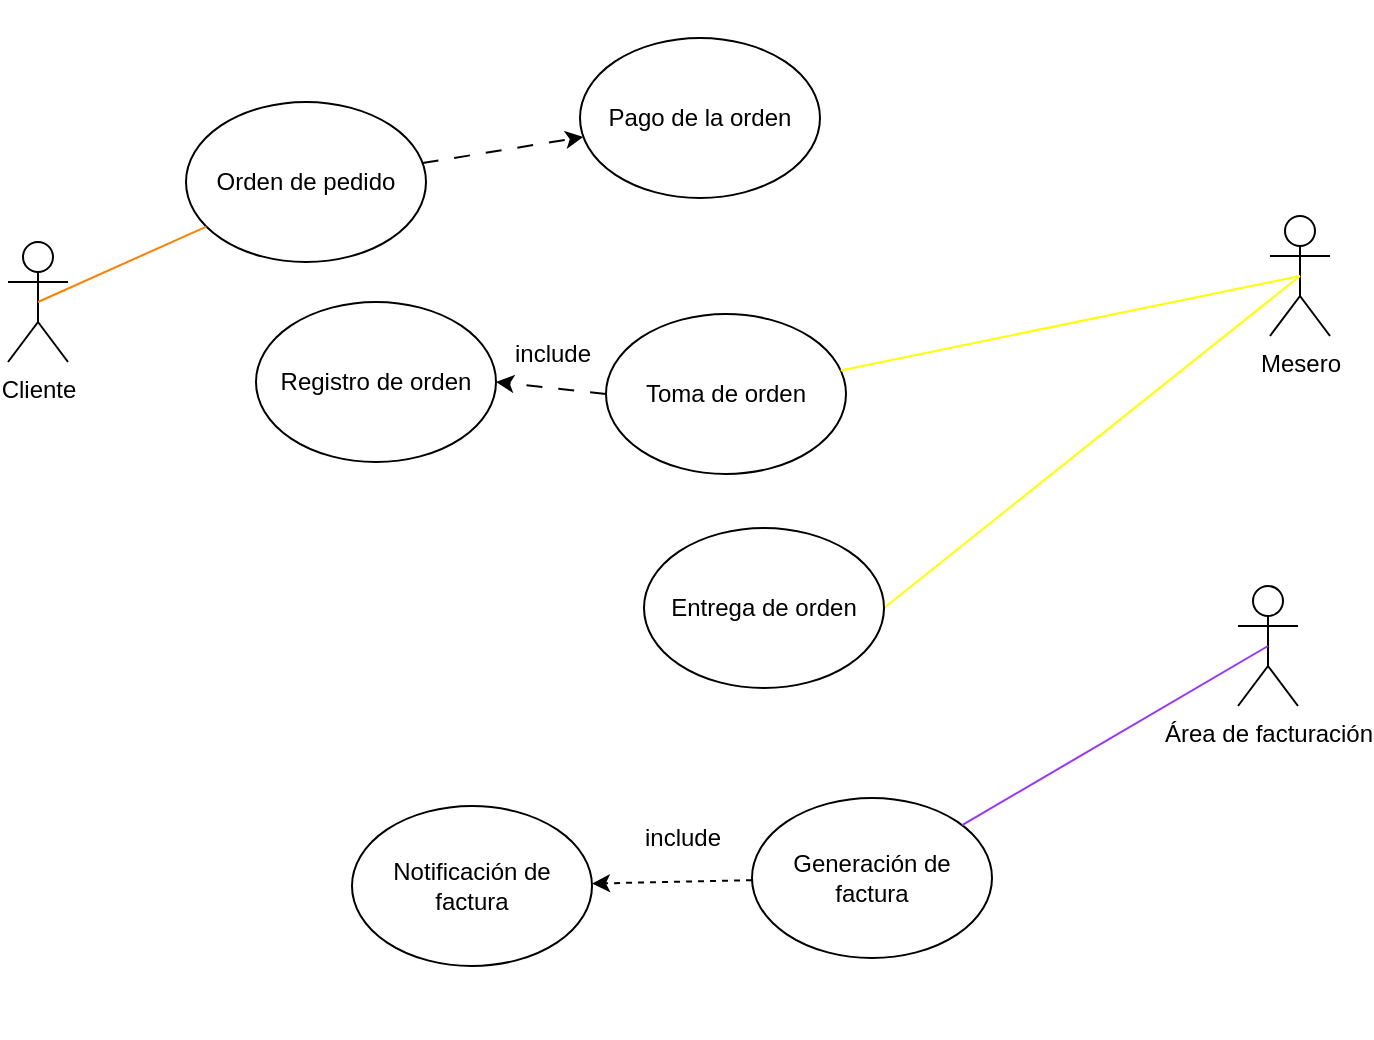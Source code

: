 <mxfile version="24.1.0" type="device" pages="3">
  <diagram name="CasosDeUso" id="M7xr3wcyRH4fqapJd69M">
    <mxGraphModel dx="750" dy="449" grid="0" gridSize="10" guides="1" tooltips="1" connect="1" arrows="1" fold="1" page="0" pageScale="1" pageWidth="827" pageHeight="1169" background="none" math="0" shadow="0">
      <root>
        <mxCell id="0" />
        <mxCell id="1" parent="0" />
        <mxCell id="8EH5IGFYuP0Oyn6NS1UA-30" value="" style="rounded=0;whiteSpace=wrap;html=1;fillColor=none;strokeColor=#FFFFFF;strokeWidth=4;" parent="1" vertex="1">
          <mxGeometry x="206" y="8" width="475" height="515" as="geometry" />
        </mxCell>
        <mxCell id="8EH5IGFYuP0Oyn6NS1UA-1" value="Registro de orden" style="ellipse;whiteSpace=wrap;html=1;" parent="1" vertex="1">
          <mxGeometry x="252" y="157" width="120" height="80" as="geometry" />
        </mxCell>
        <mxCell id="8EH5IGFYuP0Oyn6NS1UA-2" value="Toma de orden" style="ellipse;whiteSpace=wrap;html=1;" parent="1" vertex="1">
          <mxGeometry x="427" y="163" width="120" height="80" as="geometry" />
        </mxCell>
        <mxCell id="8EH5IGFYuP0Oyn6NS1UA-9" value="" style="rounded=0;orthogonalLoop=1;jettySize=auto;html=1;dashed=1;" parent="1" source="8EH5IGFYuP0Oyn6NS1UA-3" target="8EH5IGFYuP0Oyn6NS1UA-4" edge="1">
          <mxGeometry relative="1" as="geometry" />
        </mxCell>
        <mxCell id="8EH5IGFYuP0Oyn6NS1UA-3" value="Generación de factura" style="ellipse;whiteSpace=wrap;html=1;" parent="1" vertex="1">
          <mxGeometry x="500" y="405" width="120" height="80" as="geometry" />
        </mxCell>
        <mxCell id="8EH5IGFYuP0Oyn6NS1UA-4" value="Notificación de factura" style="ellipse;whiteSpace=wrap;html=1;" parent="1" vertex="1">
          <mxGeometry x="300" y="409" width="120" height="80" as="geometry" />
        </mxCell>
        <mxCell id="8EH5IGFYuP0Oyn6NS1UA-13" value="Cliente" style="shape=umlActor;verticalLabelPosition=bottom;verticalAlign=top;html=1;outlineConnect=0;" parent="1" vertex="1">
          <mxGeometry x="128" y="127" width="30" height="60" as="geometry" />
        </mxCell>
        <mxCell id="8EH5IGFYuP0Oyn6NS1UA-19" value="Mesero" style="shape=umlActor;verticalLabelPosition=bottom;verticalAlign=top;html=1;outlineConnect=0;" parent="1" vertex="1">
          <mxGeometry x="759" y="114" width="30" height="60" as="geometry" />
        </mxCell>
        <mxCell id="8EH5IGFYuP0Oyn6NS1UA-20" value="" style="endArrow=none;html=1;rounded=0;entryX=0.5;entryY=0.5;entryDx=0;entryDy=0;entryPerimeter=0;strokeColor=#FFFF00;" parent="1" source="8EH5IGFYuP0Oyn6NS1UA-2" target="8EH5IGFYuP0Oyn6NS1UA-19" edge="1">
          <mxGeometry width="50" height="50" relative="1" as="geometry">
            <mxPoint x="558" y="275" as="sourcePoint" />
            <mxPoint x="608" y="225" as="targetPoint" />
          </mxGeometry>
        </mxCell>
        <mxCell id="8EH5IGFYuP0Oyn6NS1UA-23" value="Área de facturación" style="shape=umlActor;verticalLabelPosition=bottom;verticalAlign=top;html=1;outlineConnect=0;" parent="1" vertex="1">
          <mxGeometry x="743" y="299" width="30" height="60" as="geometry" />
        </mxCell>
        <mxCell id="8EH5IGFYuP0Oyn6NS1UA-32" value="" style="endArrow=classic;html=1;rounded=0;dashed=1;dashPattern=8 8;exitX=0;exitY=0.5;exitDx=0;exitDy=0;entryX=1;entryY=0.5;entryDx=0;entryDy=0;" parent="1" source="8EH5IGFYuP0Oyn6NS1UA-2" target="8EH5IGFYuP0Oyn6NS1UA-1" edge="1">
          <mxGeometry width="50" height="50" relative="1" as="geometry">
            <mxPoint x="478" y="160" as="sourcePoint" />
            <mxPoint x="350.116" y="148.32" as="targetPoint" />
          </mxGeometry>
        </mxCell>
        <mxCell id="8EH5IGFYuP0Oyn6NS1UA-33" value="Orden de pedido" style="ellipse;whiteSpace=wrap;html=1;" parent="1" vertex="1">
          <mxGeometry x="217" y="57" width="120" height="80" as="geometry" />
        </mxCell>
        <mxCell id="EemuT5XTlh5xnBEi4JDt-3" value="Pago de la orden" style="ellipse;whiteSpace=wrap;html=1;" parent="1" vertex="1">
          <mxGeometry x="414" y="25" width="120" height="80" as="geometry" />
        </mxCell>
        <mxCell id="EemuT5XTlh5xnBEi4JDt-7" value="" style="endArrow=none;html=1;rounded=0;exitX=0.5;exitY=0.5;exitDx=0;exitDy=0;exitPerimeter=0;strokeColor=#FF8000;" parent="1" source="8EH5IGFYuP0Oyn6NS1UA-13" target="8EH5IGFYuP0Oyn6NS1UA-33" edge="1">
          <mxGeometry width="50" height="50" relative="1" as="geometry">
            <mxPoint x="33" y="167" as="sourcePoint" />
            <mxPoint x="281" y="258" as="targetPoint" />
          </mxGeometry>
        </mxCell>
        <mxCell id="EemuT5XTlh5xnBEi4JDt-9" value="" style="endArrow=none;html=1;rounded=0;entryX=0.5;entryY=0.5;entryDx=0;entryDy=0;entryPerimeter=0;strokeColor=#9933FF;" parent="1" source="8EH5IGFYuP0Oyn6NS1UA-3" target="8EH5IGFYuP0Oyn6NS1UA-23" edge="1">
          <mxGeometry width="50" height="50" relative="1" as="geometry">
            <mxPoint x="383" y="393" as="sourcePoint" />
            <mxPoint x="768" y="339" as="targetPoint" />
          </mxGeometry>
        </mxCell>
        <mxCell id="EemuT5XTlh5xnBEi4JDt-10" value="" style="endArrow=classic;html=1;rounded=0;dashed=1;dashPattern=8 8;" parent="1" source="8EH5IGFYuP0Oyn6NS1UA-33" target="EemuT5XTlh5xnBEi4JDt-3" edge="1">
          <mxGeometry width="50" height="50" relative="1" as="geometry">
            <mxPoint x="394" y="278" as="sourcePoint" />
            <mxPoint x="446" y="279" as="targetPoint" />
          </mxGeometry>
        </mxCell>
        <mxCell id="ghJok0T495TV72HKHVQO-1" value="" style="endArrow=none;html=1;rounded=0;entryX=0.5;entryY=0.5;entryDx=0;entryDy=0;entryPerimeter=0;strokeColor=#FFFF00;exitX=1;exitY=0.5;exitDx=0;exitDy=0;" parent="1" source="JSY6znA_VenreNKL_Xk7-1" target="8EH5IGFYuP0Oyn6NS1UA-19" edge="1">
          <mxGeometry width="50" height="50" relative="1" as="geometry">
            <mxPoint x="556" y="257" as="sourcePoint" />
            <mxPoint x="784" y="154" as="targetPoint" />
          </mxGeometry>
        </mxCell>
        <mxCell id="ubxx2xAviYEVsf6ttLy--1" value="include" style="text;html=1;align=center;verticalAlign=middle;resizable=0;points=[];autosize=1;strokeColor=none;fillColor=none;" vertex="1" parent="1">
          <mxGeometry x="372" y="170" width="55" height="26" as="geometry" />
        </mxCell>
        <mxCell id="ubxx2xAviYEVsf6ttLy--10" value="include" style="text;html=1;align=center;verticalAlign=middle;resizable=0;points=[];autosize=1;strokeColor=none;fillColor=none;" vertex="1" parent="1">
          <mxGeometry x="437" y="412" width="55" height="26" as="geometry" />
        </mxCell>
        <mxCell id="JSY6znA_VenreNKL_Xk7-1" value="Entrega de orden" style="ellipse;whiteSpace=wrap;html=1;" vertex="1" parent="1">
          <mxGeometry x="446" y="270" width="120" height="80" as="geometry" />
        </mxCell>
      </root>
    </mxGraphModel>
  </diagram>
  <diagram id="-bg8EbSSZk-wTPE3BFo6" name="Actividad">
    <mxGraphModel dx="1355" dy="572" grid="0" gridSize="10" guides="1" tooltips="1" connect="1" arrows="1" fold="1" page="0" pageScale="1" pageWidth="1169" pageHeight="827" math="0" shadow="0">
      <root>
        <mxCell id="0" />
        <mxCell id="1" parent="0" />
        <mxCell id="DEKgCuAefPtDbF7lHRT2-7" value="" style="rounded=0;whiteSpace=wrap;html=1;labelBackgroundColor=none;" vertex="1" parent="1">
          <mxGeometry x="324" y="62" width="168" height="1209" as="geometry" />
        </mxCell>
        <mxCell id="DEKgCuAefPtDbF7lHRT2-2" value="" style="rounded=0;whiteSpace=wrap;html=1;labelBackgroundColor=none;" vertex="1" parent="1">
          <mxGeometry x="156" y="62" width="168" height="1209" as="geometry" />
        </mxCell>
        <mxCell id="DEKgCuAefPtDbF7lHRT2-1" value="" style="rounded=0;whiteSpace=wrap;html=1;labelBackgroundColor=none;" vertex="1" parent="1">
          <mxGeometry x="-12" y="62" width="168" height="1209" as="geometry" />
        </mxCell>
        <mxCell id="HawwJjXSaqNLG4ZX-L9v-1" value="Cliente" style="shape=umlActor;verticalLabelPosition=bottom;verticalAlign=top;html=1;outlineConnect=0;align=center;fontSize=15;" vertex="1" parent="1">
          <mxGeometry x="63" y="80" width="30" height="60" as="geometry" />
        </mxCell>
        <mxCell id="HawwJjXSaqNLG4ZX-L9v-2" value="Empleado" style="shape=umlActor;verticalLabelPosition=bottom;verticalAlign=top;html=1;outlineConnect=0;align=center;fontSize=15;" vertex="1" parent="1">
          <mxGeometry x="225" y="80" width="30" height="60" as="geometry" />
        </mxCell>
        <mxCell id="HawwJjXSaqNLG4ZX-L9v-5" value="Ordena un pedido" style="rounded=0;whiteSpace=wrap;html=1;fontSize=15;align=center;" vertex="1" parent="1">
          <mxGeometry x="26.5" y="269" width="103" height="48" as="geometry" />
        </mxCell>
        <mxCell id="HawwJjXSaqNLG4ZX-L9v-10" value="" style="endArrow=classic;html=1;rounded=0;entryX=0.5;entryY=0;entryDx=0;entryDy=0;exitX=0.499;exitY=1.035;exitDx=0;exitDy=0;exitPerimeter=0;align=center;edgeStyle=orthogonalEdgeStyle;fontSize=15;" edge="1" parent="1" source="HawwJjXSaqNLG4ZX-L9v-5" target="BiClbTwsQ1hXXa7gSCtD-1">
          <mxGeometry width="50" height="50" relative="1" as="geometry">
            <mxPoint x="7" y="402" as="sourcePoint" />
            <mxPoint x="57" y="352" as="targetPoint" />
            <Array as="points">
              <mxPoint x="78" y="341" />
              <mxPoint x="251" y="341" />
            </Array>
          </mxGeometry>
        </mxCell>
        <mxCell id="HawwJjXSaqNLG4ZX-L9v-12" value="Inicio" style="ellipse;whiteSpace=wrap;html=1;align=center;fontSize=15;" vertex="1" parent="1">
          <mxGeometry x="43.21" y="196" width="65.58" height="47" as="geometry" />
        </mxCell>
        <mxCell id="HawwJjXSaqNLG4ZX-L9v-13" value="" style="endArrow=classic;html=1;rounded=0;entryX=0.481;entryY=0.006;entryDx=0;entryDy=0;entryPerimeter=0;exitX=0.51;exitY=1.034;exitDx=0;exitDy=0;exitPerimeter=0;align=center;fontSize=15;" edge="1" parent="1" source="HawwJjXSaqNLG4ZX-L9v-12" target="HawwJjXSaqNLG4ZX-L9v-5">
          <mxGeometry width="50" height="50" relative="1" as="geometry">
            <mxPoint x="89" y="338" as="sourcePoint" />
            <mxPoint x="89" y="370" as="targetPoint" />
          </mxGeometry>
        </mxCell>
        <mxCell id="BiClbTwsQ1hXXa7gSCtD-1" value="Toma la orden del cliente" style="rounded=0;whiteSpace=wrap;html=1;fontSize=15;align=center;" vertex="1" parent="1">
          <mxGeometry x="181" y="372" width="139.5" height="53" as="geometry" />
        </mxCell>
        <mxCell id="xvkjPii-5fU7fH1WjLS0-1" value="Realiza el pago de la orden" style="rounded=0;whiteSpace=wrap;html=1;fontSize=15;align=center;" vertex="1" parent="1">
          <mxGeometry x="2.25" y="485" width="139.5" height="53.5" as="geometry" />
        </mxCell>
        <mxCell id="xvkjPii-5fU7fH1WjLS0-2" value="" style="endArrow=classic;html=1;rounded=0;entryX=0.5;entryY=0;entryDx=0;entryDy=0;exitX=0.5;exitY=1;exitDx=0;exitDy=0;align=center;edgeStyle=orthogonalEdgeStyle;fontSize=15;" edge="1" parent="1" source="BiClbTwsQ1hXXa7gSCtD-1" target="xvkjPii-5fU7fH1WjLS0-1">
          <mxGeometry width="50" height="50" relative="1" as="geometry">
            <mxPoint x="88" y="328" as="sourcePoint" />
            <mxPoint x="251" y="384" as="targetPoint" />
          </mxGeometry>
        </mxCell>
        <mxCell id="D7wbWra9kauXvtd11d8C-1" value="Registra la orden en el sistema" style="rounded=0;whiteSpace=wrap;html=1;fontSize=15;align=center;" vertex="1" parent="1">
          <mxGeometry x="173.5" y="586" width="139.5" height="49.5" as="geometry" />
        </mxCell>
        <mxCell id="D7wbWra9kauXvtd11d8C-2" value="" style="endArrow=classic;html=1;rounded=0;entryX=0.5;entryY=0;entryDx=0;entryDy=0;exitX=0.5;exitY=1;exitDx=0;exitDy=0;align=center;edgeStyle=orthogonalEdgeStyle;fontSize=15;" edge="1" parent="1" source="xvkjPii-5fU7fH1WjLS0-1" target="D7wbWra9kauXvtd11d8C-1">
          <mxGeometry width="50" height="50" relative="1" as="geometry">
            <mxPoint x="251" y="422" as="sourcePoint" />
            <mxPoint x="86" y="464" as="targetPoint" />
          </mxGeometry>
        </mxCell>
        <mxCell id="O5jPrnbELdZbt1K0ptQS-1" value="Genera la factura" style="rounded=0;whiteSpace=wrap;html=1;fontSize=15;align=center;" vertex="1" parent="1">
          <mxGeometry x="343" y="711" width="139.5" height="38.5" as="geometry" />
        </mxCell>
        <mxCell id="xaGqrmXuIJB6IrG0UZe_-1" value="" style="endArrow=classic;html=1;rounded=0;entryX=0.5;entryY=0;entryDx=0;entryDy=0;exitX=0.5;exitY=1;exitDx=0;exitDy=0;align=center;edgeStyle=orthogonalEdgeStyle;fontSize=15;" edge="1" parent="1" source="D7wbWra9kauXvtd11d8C-1" target="O5jPrnbELdZbt1K0ptQS-1">
          <mxGeometry width="50" height="50" relative="1" as="geometry">
            <mxPoint x="86" y="503" as="sourcePoint" />
            <mxPoint x="251" y="545" as="targetPoint" />
          </mxGeometry>
        </mxCell>
        <mxCell id="xaGqrmXuIJB6IrG0UZe_-2" value="" style="endArrow=classic;html=1;rounded=0;exitX=0.5;exitY=1;exitDx=0;exitDy=0;align=center;edgeStyle=orthogonalEdgeStyle;entryX=0.5;entryY=0;entryDx=0;entryDy=0;fontSize=15;" edge="1" parent="1" source="O5jPrnbELdZbt1K0ptQS-1" target="xaGqrmXuIJB6IrG0UZe_-3">
          <mxGeometry width="50" height="50" relative="1" as="geometry">
            <mxPoint x="251" y="584" as="sourcePoint" />
            <mxPoint x="543" y="703" as="targetPoint" />
          </mxGeometry>
        </mxCell>
        <mxCell id="xaGqrmXuIJB6IrG0UZe_-3" value="Recibe la factura por correo electrónico" style="rounded=0;whiteSpace=wrap;html=1;fontSize=15;align=center;" vertex="1" parent="1">
          <mxGeometry x="2.5" y="797" width="139.5" height="68.5" as="geometry" />
        </mxCell>
        <mxCell id="718BlRoZji5p5p7A8KLT-3" value="" style="endArrow=classic;html=1;rounded=0;exitX=0.5;exitY=1;exitDx=0;exitDy=0;align=center;edgeStyle=orthogonalEdgeStyle;entryX=0.5;entryY=0;entryDx=0;entryDy=0;fontSize=15;" edge="1" target="vk_D2eKc7GZDCCosbuAC-1" parent="1" source="xaGqrmXuIJB6IrG0UZe_-3">
          <mxGeometry width="50" height="50" relative="1" as="geometry">
            <mxPoint x="920.75" y="752.5" as="sourcePoint" />
            <mxPoint x="574.5" y="807" as="targetPoint" />
          </mxGeometry>
        </mxCell>
        <mxCell id="vk_D2eKc7GZDCCosbuAC-1" value="Recibe la notificación de orden lista para ser entregada&lt;div style=&quot;font-size: 15px;&quot;&gt;&lt;br style=&quot;font-size: 15px;&quot;&gt;&lt;/div&gt;&lt;div style=&quot;font-size: 15px;&quot;&gt;Entrega la orden al cliente&lt;/div&gt;" style="rounded=0;whiteSpace=wrap;html=1;fontSize=15;align=left;" vertex="1" parent="1">
          <mxGeometry x="167" y="903" width="146" height="142" as="geometry" />
        </mxCell>
        <mxCell id="vk_D2eKc7GZDCCosbuAC-3" value="Recibe la orden" style="rounded=0;whiteSpace=wrap;html=1;fontSize=15;align=center;" vertex="1" parent="1">
          <mxGeometry x="-7" y="1098" width="149" height="44" as="geometry" />
        </mxCell>
        <mxCell id="vk_D2eKc7GZDCCosbuAC-4" value="" style="endArrow=classic;html=1;rounded=0;exitX=0.5;exitY=1;exitDx=0;exitDy=0;align=center;edgeStyle=orthogonalEdgeStyle;entryX=0.5;entryY=0;entryDx=0;entryDy=0;fontSize=15;" edge="1" parent="1" target="vk_D2eKc7GZDCCosbuAC-3" source="vk_D2eKc7GZDCCosbuAC-1">
          <mxGeometry width="50" height="50" relative="1" as="geometry">
            <mxPoint x="43.21" y="1080" as="sourcePoint" />
            <mxPoint x="1027.96" y="1127.5" as="targetPoint" />
          </mxGeometry>
        </mxCell>
        <mxCell id="vk_D2eKc7GZDCCosbuAC-5" value="Inicio" style="ellipse;whiteSpace=wrap;html=1;align=center;fontSize=15;" vertex="1" parent="1">
          <mxGeometry x="34.71" y="1186" width="65.58" height="47" as="geometry" />
        </mxCell>
        <mxCell id="vk_D2eKc7GZDCCosbuAC-6" value="" style="endArrow=classic;html=1;rounded=0;exitX=0.5;exitY=1;exitDx=0;exitDy=0;align=center;edgeStyle=orthogonalEdgeStyle;entryX=0.5;entryY=0;entryDx=0;entryDy=0;fontSize=15;" edge="1" parent="1" source="vk_D2eKc7GZDCCosbuAC-3" target="vk_D2eKc7GZDCCosbuAC-5">
          <mxGeometry width="50" height="50" relative="1" as="geometry">
            <mxPoint x="246" y="1044" as="sourcePoint" />
            <mxPoint x="78" y="1108" as="targetPoint" />
          </mxGeometry>
        </mxCell>
        <mxCell id="DEKgCuAefPtDbF7lHRT2-6" value="Area de facturación" style="shape=umlActor;verticalLabelPosition=bottom;verticalAlign=top;html=1;outlineConnect=0;align=center;fontSize=15;" vertex="1" parent="1">
          <mxGeometry x="402" y="80" width="30" height="60" as="geometry" />
        </mxCell>
      </root>
    </mxGraphModel>
  </diagram>
  <diagram id="LtLmhWDH3AjJUgsN26qJ" name="Fishbone">
    <mxGraphModel dx="1450" dy="629" grid="0" gridSize="10" guides="1" tooltips="1" connect="1" arrows="1" fold="1" page="0" pageScale="1" pageWidth="1169" pageHeight="827" math="0" shadow="0">
      <root>
        <mxCell id="0" />
        <mxCell id="1" parent="0" />
        <mxCell id="f-u8kLZKbLNunlwttWpa-1" value="Iniciar Sesión" style="whiteSpace=wrap;strokeWidth=2;fontSize=14;fontFamily=Verdana;fontStyle=1" vertex="1" parent="1">
          <mxGeometry x="27" y="127" width="132.46" height="60" as="geometry" />
        </mxCell>
        <mxCell id="f-u8kLZKbLNunlwttWpa-2" value="Plataforma" style="whiteSpace=wrap;strokeWidth=2;fontSize=14;fontFamily=Verdana;fontStyle=0" vertex="1" parent="1">
          <mxGeometry x="-104.002" y="550" width="120" height="60" as="geometry" />
        </mxCell>
        <mxCell id="f-u8kLZKbLNunlwttWpa-3" value="Sistema de alquileres" style="whiteSpace=wrap;strokeWidth=3;fontSize=13;fontFamily=Verdana;" vertex="1" parent="1">
          <mxGeometry x="1366" y="355" width="120" height="60" as="geometry" />
        </mxCell>
        <mxCell id="f-u8kLZKbLNunlwttWpa-4" value="" style="edgeStyle=none;strokeWidth=4;fontSize=13;fontFamily=Verdana;" edge="1" parent="1" target="f-u8kLZKbLNunlwttWpa-3">
          <mxGeometry width="100" height="100" relative="1" as="geometry">
            <mxPoint x="209" y="376" as="sourcePoint" />
            <mxPoint x="329" y="326" as="targetPoint" />
          </mxGeometry>
        </mxCell>
        <mxCell id="f-u8kLZKbLNunlwttWpa-5" value="" style="edgeStyle=none;exitX=0.5;exitY=1;strokeWidth=3;fontSize=13;fontFamily=Verdana;" edge="1" parent="1" source="f-u8kLZKbLNunlwttWpa-1">
          <mxGeometry width="100" height="100" relative="1" as="geometry">
            <mxPoint x="185.458" y="286" as="sourcePoint" />
            <mxPoint x="245.458" y="376" as="targetPoint" />
          </mxGeometry>
        </mxCell>
        <mxCell id="f-u8kLZKbLNunlwttWpa-6" value="" style="edgeStyle=none;exitX=0.503;exitY=-0.012;strokeWidth=3;exitDx=0;exitDy=0;exitPerimeter=0;fontSize=13;fontFamily=Verdana;" edge="1" parent="1" source="f-u8kLZKbLNunlwttWpa-2">
          <mxGeometry width="100" height="100" relative="1" as="geometry">
            <mxPoint x="185.458" y="496" as="sourcePoint" />
            <mxPoint x="245.458" y="376" as="targetPoint" />
          </mxGeometry>
        </mxCell>
        <mxCell id="f-u8kLZKbLNunlwttWpa-7" value="" style="edgeStyle=none;endArrow=none;strokeWidth=2;fontSize=13;fontFamily=Verdana;" edge="1" parent="1" source="f-u8kLZKbLNunlwttWpa-12">
          <mxGeometry width="100" height="100" relative="1" as="geometry">
            <mxPoint x="-77.482" y="236.47" as="sourcePoint" />
            <mxPoint x="131" y="234" as="targetPoint" />
          </mxGeometry>
        </mxCell>
        <mxCell id="f-u8kLZKbLNunlwttWpa-8" value="" style="edgeStyle=none;endArrow=none;strokeWidth=2;entryX=-0.057;entryY=0.486;entryDx=0;entryDy=0;entryPerimeter=0;fontSize=13;fontFamily=Verdana;" edge="1" parent="1" target="f-u8kLZKbLNunlwttWpa-16">
          <mxGeometry width="100" height="100" relative="1" as="geometry">
            <mxPoint x="116.518" y="234.47" as="sourcePoint" />
            <mxPoint x="176.518" y="234.47" as="targetPoint" />
          </mxGeometry>
        </mxCell>
        <mxCell id="f-u8kLZKbLNunlwttWpa-9" value="" style="edgeStyle=none;endArrow=none;strokeWidth=2;exitX=1.047;exitY=0.452;exitDx=0;exitDy=0;exitPerimeter=0;fontSize=13;fontFamily=Verdana;" edge="1" parent="1" source="f-u8kLZKbLNunlwttWpa-13">
          <mxGeometry width="100" height="100" relative="1" as="geometry">
            <mxPoint x="-76.003" y="478.76" as="sourcePoint" />
            <mxPoint x="77" y="475" as="targetPoint" />
          </mxGeometry>
        </mxCell>
        <mxCell id="f-u8kLZKbLNunlwttWpa-10" value="" style="edgeStyle=none;endArrow=none;exitX=0.533;exitY=1.062;exitDx=0;exitDy=0;exitPerimeter=0;fontSize=13;fontFamily=Verdana;" edge="1" parent="1" source="f-u8kLZKbLNunlwttWpa-15">
          <mxGeometry width="100" height="100" relative="1" as="geometry">
            <mxPoint x="-53" y="256" as="sourcePoint" />
            <mxPoint x="35" y="235" as="targetPoint" />
          </mxGeometry>
        </mxCell>
        <mxCell id="f-u8kLZKbLNunlwttWpa-11" value="" style="edgeStyle=none;endArrow=none;exitX=0.512;exitY=-0.13;exitDx=0;exitDy=0;exitPerimeter=0;fontSize=13;fontFamily=Verdana;" edge="1" parent="1" source="f-u8kLZKbLNunlwttWpa-14">
          <mxGeometry width="100" height="100" relative="1" as="geometry">
            <mxPoint x="-99.445" y="255.672" as="sourcePoint" />
            <mxPoint x="-71.212" y="237.47" as="targetPoint" />
          </mxGeometry>
        </mxCell>
        <mxCell id="f-u8kLZKbLNunlwttWpa-12" value="Autenticación&#xa;de usuarios" style="text;spacingTop=-5;fontSize=13;align=center;verticalAlign=middle;points=[];fontStyle=1;fontFamily=Verdana;" vertex="1" parent="1">
          <mxGeometry x="-212" y="216" width="107.46" height="38" as="geometry" />
        </mxCell>
        <mxCell id="f-u8kLZKbLNunlwttWpa-13" value="Interfaz web" style="text;spacingTop=-5;fontSize=13;align=center;verticalAlign=middle;points=[];fontStyle=1;fontFamily=Verdana;" vertex="1" parent="1">
          <mxGeometry x="-230" y="463" width="108.46" height="25" as="geometry" />
        </mxCell>
        <mxCell id="f-u8kLZKbLNunlwttWpa-14" value="Validación de&#xa;credenciales" style="text;spacingTop=-5;fontSize=13;align=center;verticalAlign=middle;points=[];fontFamily=Verdana;" vertex="1" parent="1">
          <mxGeometry x="-80" y="274" width="96" height="44" as="geometry" />
        </mxCell>
        <mxCell id="f-u8kLZKbLNunlwttWpa-15" value="Control de acceso&#xa;al sistema" style="text;spacingTop=-5;fontSize=13;align=center;verticalAlign=middle;points=[];fontFamily=Verdana;" vertex="1" parent="1">
          <mxGeometry x="-104" y="175" width="125" height="35" as="geometry" />
        </mxCell>
        <mxCell id="f-u8kLZKbLNunlwttWpa-16" value="Recuperación&#xa;de contraseña" style="text;spacingTop=-5;fontSize=13;align=center;verticalAlign=middle;points=[];fontStyle=1;fontFamily=Verdana;" vertex="1" parent="1">
          <mxGeometry x="294" y="210" width="130" height="41" as="geometry" />
        </mxCell>
        <mxCell id="f-u8kLZKbLNunlwttWpa-17" value="Solicitud de alquiler" style="whiteSpace=wrap;strokeWidth=2;fontSize=14;fontFamily=Verdana;fontStyle=0" vertex="1" parent="1">
          <mxGeometry x="509" y="111.0" width="120" height="60" as="geometry" />
        </mxCell>
        <mxCell id="f-u8kLZKbLNunlwttWpa-18" value="" style="edgeStyle=none;exitX=0.5;exitY=1;strokeWidth=3;fontSize=13;fontFamily=Verdana;" edge="1" parent="1" source="f-u8kLZKbLNunlwttWpa-17">
          <mxGeometry width="100" height="100" relative="1" as="geometry">
            <mxPoint x="600" y="295.0" as="sourcePoint" />
            <mxPoint x="658" y="379" as="targetPoint" />
          </mxGeometry>
        </mxCell>
        <mxCell id="f-u8kLZKbLNunlwttWpa-19" value="" style="edgeStyle=none;exitX=0.493;exitY=0.002;strokeWidth=3;exitDx=0;exitDy=0;exitPerimeter=0;fontSize=13;fontFamily=Verdana;" edge="1" parent="1" source="f-u8kLZKbLNunlwttWpa-37">
          <mxGeometry width="100" height="100" relative="1" as="geometry">
            <mxPoint x="600.0" y="505.0" as="sourcePoint" />
            <mxPoint x="660" y="385.0" as="targetPoint" />
          </mxGeometry>
        </mxCell>
        <mxCell id="f-u8kLZKbLNunlwttWpa-20" value="" style="edgeStyle=none;endArrow=none;strokeWidth=2;exitX=1.032;exitY=0.507;exitDx=0;exitDy=0;exitPerimeter=0;entryX=-0.069;entryY=0.511;entryDx=0;entryDy=0;entryPerimeter=0;fontSize=13;fontFamily=Verdana;" edge="1" parent="1" source="f-u8kLZKbLNunlwttWpa-23" target="f-u8kLZKbLNunlwttWpa-26">
          <mxGeometry width="100" height="100" relative="1" as="geometry">
            <mxPoint x="499.0" y="285.0" as="sourcePoint" />
            <mxPoint x="606" y="290" as="targetPoint" />
          </mxGeometry>
        </mxCell>
        <mxCell id="f-u8kLZKbLNunlwttWpa-21" value="" style="edgeStyle=none;endArrow=none;exitX=0.439;exitY=0.993;exitDx=0;exitDy=0;exitPerimeter=0;fontSize=13;fontFamily=Verdana;" edge="1" parent="1" source="f-u8kLZKbLNunlwttWpa-25">
          <mxGeometry width="100" height="100" relative="1" as="geometry">
            <mxPoint x="529.0" y="305.0" as="sourcePoint" />
            <mxPoint x="524" y="285" as="targetPoint" />
          </mxGeometry>
        </mxCell>
        <mxCell id="f-u8kLZKbLNunlwttWpa-22" value="" style="edgeStyle=none;endArrow=none;exitX=0.53;exitY=-0.108;exitDx=0;exitDy=0;exitPerimeter=0;fontSize=13;fontFamily=Verdana;" edge="1" parent="1" source="f-u8kLZKbLNunlwttWpa-24">
          <mxGeometry width="100" height="100" relative="1" as="geometry">
            <mxPoint x="499.0" y="305.0" as="sourcePoint" />
            <mxPoint x="498" y="288" as="targetPoint" />
          </mxGeometry>
        </mxCell>
        <mxCell id="f-u8kLZKbLNunlwttWpa-23" value="Selección&#xa;de equipo" style="text;spacingTop=-5;fontSize=13;align=center;verticalAlign=middle;points=[];fontStyle=1;fontFamily=Verdana;" vertex="1" parent="1">
          <mxGeometry x="356" y="276" width="76" height="28" as="geometry" />
        </mxCell>
        <mxCell id="f-u8kLZKbLNunlwttWpa-24" value="Búsqueda por placa,&#xa;modelo o marca" style="text;spacingTop=-5;fontSize=13;align=center;verticalAlign=middle;points=[];fontFamily=Verdana;" vertex="1" parent="1">
          <mxGeometry x="455" y="313" width="132" height="37" as="geometry" />
        </mxCell>
        <mxCell id="f-u8kLZKbLNunlwttWpa-25" value="Visualización de&#xa;información del equipo" style="text;spacingTop=-5;fontSize=13;align=center;verticalAlign=middle;points=[];fontFamily=Verdana;" vertex="1" parent="1">
          <mxGeometry x="437" y="229" width="149" height="30" as="geometry" />
        </mxCell>
        <mxCell id="f-u8kLZKbLNunlwttWpa-26" value="Confirmación&#xa;de la solicitud" style="text;spacingTop=-5;fontSize=13;align=center;verticalAlign=middle;points=[];fontStyle=1;fontFamily=Verdana;" vertex="1" parent="1">
          <mxGeometry x="758" y="274" width="105" height="22" as="geometry" />
        </mxCell>
        <mxCell id="f-u8kLZKbLNunlwttWpa-27" value="" style="edgeStyle=none;exitX=0.514;exitY=1.071;strokeWidth=3;exitDx=0;exitDy=0;exitPerimeter=0;fontSize=13;fontFamily=Verdana;" edge="1" parent="1" source="f-u8kLZKbLNunlwttWpa-46">
          <mxGeometry width="100" height="100" relative="1" as="geometry">
            <mxPoint x="1054.833" y="275.528" as="sourcePoint" />
            <mxPoint x="1113" y="380" as="targetPoint" />
          </mxGeometry>
        </mxCell>
        <mxCell id="f-u8kLZKbLNunlwttWpa-28" value="" style="edgeStyle=none;exitX=0.493;exitY=-0.074;strokeWidth=3;exitDx=0;exitDy=0;exitPerimeter=0;fontSize=13;fontFamily=Verdana;" edge="1" parent="1" source="f-u8kLZKbLNunlwttWpa-41">
          <mxGeometry width="100" height="100" relative="1" as="geometry">
            <mxPoint x="1054.833" y="505.528" as="sourcePoint" />
            <mxPoint x="845" y="386" as="targetPoint" />
          </mxGeometry>
        </mxCell>
        <mxCell id="f-u8kLZKbLNunlwttWpa-29" value="" style="edgeStyle=none;endArrow=none;exitX=0.397;exitY=1.109;exitDx=0;exitDy=0;exitPerimeter=0;fontSize=13;fontFamily=Verdana;" edge="1" parent="1" source="f-u8kLZKbLNunlwttWpa-30">
          <mxGeometry width="100" height="100" relative="1" as="geometry">
            <mxPoint x="192" y="190" as="sourcePoint" />
            <mxPoint x="178" y="234" as="targetPoint" />
          </mxGeometry>
        </mxCell>
        <mxCell id="f-u8kLZKbLNunlwttWpa-30" value="Restablecimiento de&#xa;contraseña en caso de olvido" style="text;spacingTop=-5;fontSize=13;align=center;verticalAlign=middle;points=[];fontFamily=Verdana;" vertex="1" parent="1">
          <mxGeometry x="161" y="160" width="212" height="44" as="geometry" />
        </mxCell>
        <mxCell id="f-u8kLZKbLNunlwttWpa-31" value="" style="edgeStyle=none;endArrow=none;exitX=0.486;exitY=1.139;exitDx=0;exitDy=0;exitPerimeter=0;fontSize=13;fontFamily=Verdana;" edge="1" parent="1" source="f-u8kLZKbLNunlwttWpa-32">
          <mxGeometry width="100" height="100" relative="1" as="geometry">
            <mxPoint x="-85.052" y="504" as="sourcePoint" />
            <mxPoint x="11" y="473" as="targetPoint" />
          </mxGeometry>
        </mxCell>
        <mxCell id="f-u8kLZKbLNunlwttWpa-32" value="Sitio web para la&#xa;gestión de alquileres" style="text;spacingTop=-5;fontSize=13;align=center;verticalAlign=middle;points=[];fontFamily=Verdana;" vertex="1" parent="1">
          <mxGeometry x="-76" y="404" width="144" height="36" as="geometry" />
        </mxCell>
        <mxCell id="f-u8kLZKbLNunlwttWpa-33" value="" style="edgeStyle=none;endArrow=none;strokeWidth=2;fontSize=13;fontFamily=Verdana;exitX=-0.033;exitY=0.45;exitDx=0;exitDy=0;exitPerimeter=0;" edge="1" parent="1" source="f-u8kLZKbLNunlwttWpa-34">
          <mxGeometry width="100" height="100" relative="1" as="geometry">
            <mxPoint x="225" y="503" as="sourcePoint" />
            <mxPoint x="81" y="478" as="targetPoint" />
          </mxGeometry>
        </mxCell>
        <mxCell id="f-u8kLZKbLNunlwttWpa-34" value="Aplicación&#xa;móvil" style="text;spacingTop=-5;fontSize=13;align=center;verticalAlign=middle;points=[];fontStyle=1;fontFamily=Verdana;" vertex="1" parent="1">
          <mxGeometry x="238" y="464" width="80" height="38" as="geometry" />
        </mxCell>
        <mxCell id="f-u8kLZKbLNunlwttWpa-35" value="" style="edgeStyle=none;endArrow=none;exitX=0.441;exitY=-0.009;exitDx=0;exitDy=0;exitPerimeter=0;fontSize=13;fontFamily=Verdana;" edge="1" parent="1" source="f-u8kLZKbLNunlwttWpa-36">
          <mxGeometry width="100" height="100" relative="1" as="geometry">
            <mxPoint x="329.948" y="621" as="sourcePoint" />
            <mxPoint x="174" y="482" as="targetPoint" />
          </mxGeometry>
        </mxCell>
        <mxCell id="f-u8kLZKbLNunlwttWpa-36" value="App para la gestión de&#xa;alquileres desde&#xa;dispositivos móviles" style="text;spacingTop=-5;fontSize=13;align=center;verticalAlign=middle;points=[];fontFamily=Verdana;" vertex="1" parent="1">
          <mxGeometry x="70" y="505" width="161" height="56" as="geometry" />
        </mxCell>
        <mxCell id="f-u8kLZKbLNunlwttWpa-37" value="Solicitud de limpieza" style="whiteSpace=wrap;strokeWidth=2;fontSize=14;fontFamily=Verdana;fontStyle=0" vertex="1" parent="1">
          <mxGeometry x="443" y="505.0" width="120" height="60" as="geometry" />
        </mxCell>
        <mxCell id="f-u8kLZKbLNunlwttWpa-38" value="" style="edgeStyle=none;endArrow=none;strokeWidth=2;exitX=1.031;exitY=0.479;exitDx=0;exitDy=0;exitPerimeter=0;fontSize=13;fontFamily=Verdana;" edge="1" parent="1" source="f-u8kLZKbLNunlwttWpa-39">
          <mxGeometry width="100" height="100" relative="1" as="geometry">
            <mxPoint x="468.0" y="464.0" as="sourcePoint" />
            <mxPoint x="596" y="432" as="targetPoint" />
          </mxGeometry>
        </mxCell>
        <mxCell id="f-u8kLZKbLNunlwttWpa-39" value="Notificación automática&#xa;al personal de limpieza" style="text;spacingTop=-5;fontSize=13;align=center;verticalAlign=middle;points=[];fontStyle=1;fontFamily=Verdana;" vertex="1" parent="1">
          <mxGeometry x="371" y="413" width="177" height="36" as="geometry" />
        </mxCell>
        <mxCell id="f-u8kLZKbLNunlwttWpa-40" value="Programación de&#xa;la limpieza" style="text;spacingTop=-5;fontSize=13;align=center;verticalAlign=middle;points=[];fontStyle=1;fontFamily=Verdana;" vertex="1" parent="1">
          <mxGeometry x="353" y="456" width="130" height="25" as="geometry" />
        </mxCell>
        <mxCell id="f-u8kLZKbLNunlwttWpa-41" value="Gestión de descuento" style="whiteSpace=wrap;strokeWidth=2;fontSize=14;fontFamily=Verdana;fontStyle=0" vertex="1" parent="1">
          <mxGeometry x="733" y="556" width="120" height="60" as="geometry" />
        </mxCell>
        <mxCell id="f-u8kLZKbLNunlwttWpa-42" value="" style="edgeStyle=none;endArrow=none;strokeWidth=2;exitX=1.029;exitY=0.474;exitDx=0;exitDy=0;exitPerimeter=0;fontSize=13;fontFamily=Verdana;" edge="1" parent="1" source="f-u8kLZKbLNunlwttWpa-44">
          <mxGeometry width="100" height="100" relative="1" as="geometry">
            <mxPoint x="742.0" y="430.0" as="sourcePoint" />
            <mxPoint x="822" y="452" as="targetPoint" />
          </mxGeometry>
        </mxCell>
        <mxCell id="f-u8kLZKbLNunlwttWpa-43" value="" style="edgeStyle=none;endArrow=none;fontSize=13;fontFamily=Verdana;entryX=0.541;entryY=-0.196;entryDx=0;entryDy=0;entryPerimeter=0;" edge="1" parent="1" target="f-u8kLZKbLNunlwttWpa-45">
          <mxGeometry width="100" height="100" relative="1" as="geometry">
            <mxPoint x="803" y="453" as="sourcePoint" />
            <mxPoint x="769" y="488" as="targetPoint" />
          </mxGeometry>
        </mxCell>
        <mxCell id="f-u8kLZKbLNunlwttWpa-44" value="Aplicación automática&#xa;de descuentos" style="text;spacingTop=-5;fontSize=13;align=center;verticalAlign=middle;points=[];fontStyle=1;fontFamily=Verdana;" vertex="1" parent="1">
          <mxGeometry x="610" y="435" width="167" height="31" as="geometry" />
        </mxCell>
        <mxCell id="f-u8kLZKbLNunlwttWpa-45" value="Cálculo del descuento&#xa;en la factura" style="text;spacingTop=-5;fontSize=13;align=center;verticalAlign=middle;points=[];fontFamily=Verdana;" vertex="1" parent="1">
          <mxGeometry x="644" y="498" width="149" height="38" as="geometry" />
        </mxCell>
        <mxCell id="f-u8kLZKbLNunlwttWpa-46" value="Facturación de alquiler" style="whiteSpace=wrap;strokeWidth=2;fontSize=14;fontFamily=Verdana;fontStyle=0" vertex="1" parent="1">
          <mxGeometry x="1047" y="118" width="140" height="60" as="geometry" />
        </mxCell>
        <mxCell id="f-u8kLZKbLNunlwttWpa-47" value="" style="edgeStyle=none;endArrow=none;strokeWidth=2;entryX=-0.029;entryY=0.528;entryDx=0;entryDy=0;entryPerimeter=0;fontSize=13;fontFamily=Verdana;" edge="1" parent="1" target="f-u8kLZKbLNunlwttWpa-53">
          <mxGeometry width="100" height="100" relative="1" as="geometry">
            <mxPoint x="1119" y="210" as="sourcePoint" />
            <mxPoint x="1247" y="191" as="targetPoint" />
          </mxGeometry>
        </mxCell>
        <mxCell id="f-u8kLZKbLNunlwttWpa-48" value="" style="edgeStyle=none;endArrow=none;exitX=0.505;exitY=0.968;exitDx=0;exitDy=0;exitPerimeter=0;fontSize=13;fontFamily=Verdana;" edge="1" parent="1" source="f-u8kLZKbLNunlwttWpa-52">
          <mxGeometry width="100" height="100" relative="1" as="geometry">
            <mxPoint x="1073" y="251" as="sourcePoint" />
            <mxPoint x="1085" y="258" as="targetPoint" />
          </mxGeometry>
        </mxCell>
        <mxCell id="f-u8kLZKbLNunlwttWpa-49" value="" style="edgeStyle=none;endArrow=none;exitX=0.532;exitY=-0.076;exitDx=0;exitDy=0;exitPerimeter=0;fontSize=13;fontFamily=Verdana;" edge="1" parent="1" source="f-u8kLZKbLNunlwttWpa-51">
          <mxGeometry width="100" height="100" relative="1" as="geometry">
            <mxPoint x="1033" y="252" as="sourcePoint" />
            <mxPoint x="1071" y="262" as="targetPoint" />
          </mxGeometry>
        </mxCell>
        <mxCell id="f-u8kLZKbLNunlwttWpa-50" value="Cálculo del&#xa;precio del alquiler" style="text;spacingTop=-5;fontSize=13;align=center;verticalAlign=middle;points=[];fontStyle=1;fontFamily=Verdana;" vertex="1" parent="1">
          <mxGeometry x="875" y="240" width="135" height="43" as="geometry" />
        </mxCell>
        <mxCell id="f-u8kLZKbLNunlwttWpa-51" value="Aplicación de tarifas&#xa;y descuentos" style="text;spacingTop=-5;fontSize=13;align=center;verticalAlign=middle;points=[];fontFamily=Verdana;" vertex="1" parent="1">
          <mxGeometry x="944" y="297" width="132" height="40" as="geometry" />
        </mxCell>
        <mxCell id="f-u8kLZKbLNunlwttWpa-52" value="Detalle de los&#xa;cargos en la factura" style="text;spacingTop=-5;fontSize=13;align=center;verticalAlign=middle;points=[];fontFamily=Verdana;" vertex="1" parent="1">
          <mxGeometry x="963" y="196" width="151" height="36" as="geometry" />
        </mxCell>
        <mxCell id="f-u8kLZKbLNunlwttWpa-53" value="Generación de&#xa;la factura" style="text;spacingTop=-5;fontSize=13;align=center;verticalAlign=middle;points=[];fontStyle=1;fontFamily=Verdana;" vertex="1" parent="1">
          <mxGeometry x="1278" y="192" width="112" height="33.03" as="geometry" />
        </mxCell>
        <mxCell id="f-u8kLZKbLNunlwttWpa-54" value="Resumen de la&#xa;solicitud con&#xa;todos los detalles" style="text;spacingTop=-5;fontSize=13;align=center;verticalAlign=middle;points=[];fontFamily=Verdana;" vertex="1" parent="1">
          <mxGeometry x="669" y="313" width="122" height="48" as="geometry" />
        </mxCell>
        <mxCell id="f-u8kLZKbLNunlwttWpa-55" value="" style="edgeStyle=none;endArrow=none;exitX=0.48;exitY=-0.049;exitDx=0;exitDy=0;exitPerimeter=0;fontSize=13;fontFamily=Verdana;" edge="1" parent="1" source="f-u8kLZKbLNunlwttWpa-54">
          <mxGeometry width="100" height="100" relative="1" as="geometry">
            <mxPoint x="698.0" y="307.0" as="sourcePoint" />
            <mxPoint x="661" y="288" as="targetPoint" />
          </mxGeometry>
        </mxCell>
        <mxCell id="f-u8kLZKbLNunlwttWpa-56" value="Envío de la&#xa;solicitud al sistema" style="text;spacingTop=-5;fontSize=13;align=center;verticalAlign=middle;points=[];fontFamily=Verdana;" vertex="1" parent="1">
          <mxGeometry x="629" y="205" width="140" height="36" as="geometry" />
        </mxCell>
        <mxCell id="f-u8kLZKbLNunlwttWpa-57" value="" style="edgeStyle=none;endArrow=none;exitX=0.503;exitY=1.037;exitDx=0;exitDy=0;exitPerimeter=0;fontSize=13;fontFamily=Verdana;" edge="1" parent="1" source="f-u8kLZKbLNunlwttWpa-56">
          <mxGeometry width="100" height="100" relative="1" as="geometry">
            <mxPoint x="708.0" y="317.0" as="sourcePoint" />
            <mxPoint x="669" y="286" as="targetPoint" />
          </mxGeometry>
        </mxCell>
        <mxCell id="f-u8kLZKbLNunlwttWpa-58" value="" style="edgeStyle=none;endArrow=none;strokeWidth=2;entryX=-0.056;entryY=0.537;entryDx=0;entryDy=0;entryPerimeter=0;fontSize=13;fontFamily=Verdana;" edge="1" parent="1" target="f-u8kLZKbLNunlwttWpa-59">
          <mxGeometry width="100" height="100" relative="1" as="geometry">
            <mxPoint x="1118" y="301" as="sourcePoint" />
            <mxPoint x="1242" y="287" as="targetPoint" />
          </mxGeometry>
        </mxCell>
        <mxCell id="f-u8kLZKbLNunlwttWpa-59" value="Realización&#xa;del pago" style="text;spacingTop=-5;fontSize=13;align=center;verticalAlign=middle;points=[];fontFamily=Verdana;fontStyle=1" vertex="1" parent="1">
          <mxGeometry x="1329" y="280" width="91" height="38" as="geometry" />
        </mxCell>
        <mxCell id="f-u8kLZKbLNunlwttWpa-60" value="Envío de la factura al&#xa;cliente por&#xa;correo electrónico" style="text;spacingTop=-5;fontSize=13;align=center;verticalAlign=middle;points=[];fontFamily=Verdana;" vertex="1" parent="1">
          <mxGeometry x="1213" y="119" width="139" height="57" as="geometry" />
        </mxCell>
        <mxCell id="f-u8kLZKbLNunlwttWpa-61" value="" style="edgeStyle=none;endArrow=none;exitX=0.488;exitY=1.036;exitDx=0;exitDy=0;exitPerimeter=0;fontSize=13;fontFamily=Verdana;" edge="1" parent="1" source="f-u8kLZKbLNunlwttWpa-60">
          <mxGeometry width="100" height="100" relative="1" as="geometry">
            <mxPoint x="1161" y="206" as="sourcePoint" />
            <mxPoint x="1192" y="208" as="targetPoint" />
          </mxGeometry>
        </mxCell>
        <mxCell id="f-u8kLZKbLNunlwttWpa-62" value="Confirmación del&#xa;pago al cliente" style="text;spacingTop=-5;fontSize=13;align=center;verticalAlign=middle;points=[];fontFamily=Verdana;" vertex="1" parent="1">
          <mxGeometry x="1159" y="327" width="114" height="35" as="geometry" />
        </mxCell>
        <mxCell id="f-u8kLZKbLNunlwttWpa-63" value="" style="edgeStyle=none;endArrow=none;exitX=0.508;exitY=-0.101;exitDx=0;exitDy=0;exitPerimeter=0;fontSize=13;fontFamily=Verdana;" edge="1" parent="1" source="f-u8kLZKbLNunlwttWpa-62">
          <mxGeometry width="100" height="100" relative="1" as="geometry">
            <mxPoint x="1133" y="317" as="sourcePoint" />
            <mxPoint x="1171" y="302" as="targetPoint" />
          </mxGeometry>
        </mxCell>
        <mxCell id="f-u8kLZKbLNunlwttWpa-64" value="Permitir pago&#xa;en efectivo" style="text;spacingTop=-5;fontSize=13;align=center;verticalAlign=middle;points=[];fontFamily=Verdana;" vertex="1" parent="1">
          <mxGeometry x="1136" y="247" width="89" height="27" as="geometry" />
        </mxCell>
        <mxCell id="f-u8kLZKbLNunlwttWpa-65" value="" style="edgeStyle=none;endArrow=none;exitX=0.487;exitY=1.022;exitDx=0;exitDy=0;exitPerimeter=0;fontSize=13;fontFamily=Verdana;" edge="1" parent="1" source="f-u8kLZKbLNunlwttWpa-64">
          <mxGeometry width="100" height="100" relative="1" as="geometry">
            <mxPoint x="1225" y="249" as="sourcePoint" />
            <mxPoint x="1150" y="302" as="targetPoint" />
          </mxGeometry>
        </mxCell>
        <mxCell id="f-u8kLZKbLNunlwttWpa-66" value="Permitir pago&#xa;en vía internet" style="text;spacingTop=-5;fontSize=13;align=center;verticalAlign=middle;points=[];fontFamily=Verdana;" vertex="1" parent="1">
          <mxGeometry x="1237" y="239" width="110" height="35" as="geometry" />
        </mxCell>
        <mxCell id="f-u8kLZKbLNunlwttWpa-67" value="" style="edgeStyle=none;endArrow=none;exitX=0.487;exitY=1.022;exitDx=0;exitDy=0;exitPerimeter=0;fontSize=13;fontFamily=Verdana;" edge="1" parent="1" source="f-u8kLZKbLNunlwttWpa-66">
          <mxGeometry width="100" height="100" relative="1" as="geometry">
            <mxPoint x="1271" y="250" as="sourcePoint" />
            <mxPoint x="1209" y="301" as="targetPoint" />
          </mxGeometry>
        </mxCell>
        <mxCell id="f-u8kLZKbLNunlwttWpa-68" value="" style="edgeStyle=none;endArrow=none;strokeWidth=2;exitX=1.047;exitY=0.447;exitDx=0;exitDy=0;exitPerimeter=0;fontSize=13;fontFamily=Verdana;" edge="1" parent="1" source="f-u8kLZKbLNunlwttWpa-40">
          <mxGeometry width="100" height="100" relative="1" as="geometry">
            <mxPoint x="484" y="471" as="sourcePoint" />
            <mxPoint x="549" y="468" as="targetPoint" />
          </mxGeometry>
        </mxCell>
        <mxCell id="f-u8kLZKbLNunlwttWpa-69" value="Gestión de despacho" style="whiteSpace=wrap;strokeWidth=2;fontSize=14;fontFamily=Verdana;fontStyle=0" vertex="1" parent="1">
          <mxGeometry x="1037" y="524" width="129" height="60" as="geometry" />
        </mxCell>
        <mxCell id="f-u8kLZKbLNunlwttWpa-70" value="" style="edgeStyle=none;endArrow=none;strokeWidth=2;exitX=1.032;exitY=0.507;exitDx=0;exitDy=0;exitPerimeter=0;entryX=-0.069;entryY=0.511;entryDx=0;entryDy=0;entryPerimeter=0;fontSize=13;fontFamily=Verdana;" edge="1" parent="1" source="f-u8kLZKbLNunlwttWpa-73" target="f-u8kLZKbLNunlwttWpa-76">
          <mxGeometry width="100" height="100" relative="1" as="geometry">
            <mxPoint x="1045" y="462.0" as="sourcePoint" />
            <mxPoint x="1152" y="467" as="targetPoint" />
          </mxGeometry>
        </mxCell>
        <mxCell id="f-u8kLZKbLNunlwttWpa-71" value="" style="edgeStyle=none;endArrow=none;exitX=0.439;exitY=0.993;exitDx=0;exitDy=0;exitPerimeter=0;fontSize=13;fontFamily=Verdana;" edge="1" parent="1" source="f-u8kLZKbLNunlwttWpa-75">
          <mxGeometry width="100" height="100" relative="1" as="geometry">
            <mxPoint x="1075" y="482.0" as="sourcePoint" />
            <mxPoint x="1070" y="462" as="targetPoint" />
          </mxGeometry>
        </mxCell>
        <mxCell id="f-u8kLZKbLNunlwttWpa-72" value="" style="edgeStyle=none;endArrow=none;exitX=0.53;exitY=-0.108;exitDx=0;exitDy=0;exitPerimeter=0;fontSize=13;fontFamily=Verdana;" edge="1" parent="1" source="f-u8kLZKbLNunlwttWpa-74">
          <mxGeometry width="100" height="100" relative="1" as="geometry">
            <mxPoint x="1045" y="482.0" as="sourcePoint" />
            <mxPoint x="1043" y="462" as="targetPoint" />
          </mxGeometry>
        </mxCell>
        <mxCell id="f-u8kLZKbLNunlwttWpa-73" value="Preparación&#xa;del equipo" style="text;spacingTop=-5;fontSize=13;align=center;verticalAlign=middle;points=[];fontStyle=1;fontFamily=Verdana;" vertex="1" parent="1">
          <mxGeometry x="865" y="446" width="95" height="28" as="geometry" />
        </mxCell>
        <mxCell id="f-u8kLZKbLNunlwttWpa-74" value="Alistamiento del&#xa;equipo para la entrega" style="text;spacingTop=-5;fontSize=13;align=center;verticalAlign=middle;points=[];fontFamily=Verdana;" vertex="1" parent="1">
          <mxGeometry x="904" y="489" width="154" height="35" as="geometry" />
        </mxCell>
        <mxCell id="f-u8kLZKbLNunlwttWpa-75" value="Verificación del&#xa;estado del equipo" style="text;spacingTop=-5;fontSize=13;align=center;verticalAlign=middle;points=[];fontFamily=Verdana;" vertex="1" parent="1">
          <mxGeometry x="966" y="403" width="122" height="37" as="geometry" />
        </mxCell>
        <mxCell id="f-u8kLZKbLNunlwttWpa-76" value="Entrega del equipo" style="text;spacingTop=-5;fontSize=13;align=center;verticalAlign=middle;points=[];fontStyle=1;fontFamily=Verdana;" vertex="1" parent="1">
          <mxGeometry x="1263" y="451" width="148" height="24" as="geometry" />
        </mxCell>
        <mxCell id="f-u8kLZKbLNunlwttWpa-77" value="Coordinación con el&#xa;cliente para la fecha&#xa;y hora de la entrega" style="text;spacingTop=-5;fontSize=13;align=center;verticalAlign=middle;points=[];fontFamily=Verdana;" vertex="1" parent="1">
          <mxGeometry x="1181" y="495" width="143" height="55" as="geometry" />
        </mxCell>
        <mxCell id="f-u8kLZKbLNunlwttWpa-78" value="" style="edgeStyle=none;endArrow=none;exitX=0.48;exitY=-0.049;exitDx=0;exitDy=0;exitPerimeter=0;fontSize=13;fontFamily=Verdana;" edge="1" parent="1" source="f-u8kLZKbLNunlwttWpa-77">
          <mxGeometry width="100" height="100" relative="1" as="geometry">
            <mxPoint x="1244" y="484.0" as="sourcePoint" />
            <mxPoint x="1168" y="463" as="targetPoint" />
          </mxGeometry>
        </mxCell>
        <mxCell id="f-u8kLZKbLNunlwttWpa-79" value="Entrega de manuales&#xa;y documentación" style="text;spacingTop=-5;fontSize=13;align=center;verticalAlign=middle;points=[];fontFamily=Verdana;" vertex="1" parent="1">
          <mxGeometry x="1149" y="400" width="142" height="39" as="geometry" />
        </mxCell>
        <mxCell id="f-u8kLZKbLNunlwttWpa-80" value="" style="edgeStyle=none;endArrow=none;exitX=0.503;exitY=1.037;exitDx=0;exitDy=0;exitPerimeter=0;fontSize=13;fontFamily=Verdana;" edge="1" parent="1" source="f-u8kLZKbLNunlwttWpa-79">
          <mxGeometry width="100" height="100" relative="1" as="geometry">
            <mxPoint x="1254" y="494.0" as="sourcePoint" />
            <mxPoint x="1192" y="463" as="targetPoint" />
          </mxGeometry>
        </mxCell>
        <mxCell id="f-u8kLZKbLNunlwttWpa-81" value="" style="edgeStyle=none;exitX=0.462;exitY=-0.047;strokeWidth=3;exitDx=0;exitDy=0;exitPerimeter=0;fontSize=13;fontFamily=Verdana;" edge="1" parent="1" source="f-u8kLZKbLNunlwttWpa-69">
          <mxGeometry width="100" height="100" relative="1" as="geometry">
            <mxPoint x="973" y="200" as="sourcePoint" />
            <mxPoint x="1107" y="386" as="targetPoint" />
          </mxGeometry>
        </mxCell>
        <mxCell id="f-u8kLZKbLNunlwttWpa-82" value="" style="edgeStyle=none;endArrow=none;strokeWidth=2;entryX=-0.119;entryY=0.394;entryDx=0;entryDy=0;entryPerimeter=0;exitX=1.037;exitY=0.502;exitDx=0;exitDy=0;exitPerimeter=0;fontSize=13;fontFamily=Verdana;" edge="1" parent="1" source="f-u8kLZKbLNunlwttWpa-50">
          <mxGeometry width="100" height="100" relative="1" as="geometry">
            <mxPoint x="1009.0" y="262.252" as="sourcePoint" />
            <mxPoint x="1116.18" y="261" as="targetPoint" />
          </mxGeometry>
        </mxCell>
      </root>
    </mxGraphModel>
  </diagram>
</mxfile>
